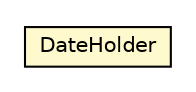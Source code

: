 #!/usr/local/bin/dot
#
# Class diagram 
# Generated by UMLGraph version 5.4 (http://www.umlgraph.org/)
#

digraph G {
	edge [fontname="Helvetica",fontsize=10,labelfontname="Helvetica",labelfontsize=10];
	node [fontname="Helvetica",fontsize=10,shape=plaintext];
	nodesep=0.25;
	ranksep=0.5;
	// hu.sch.kfc.client.util.DateHolder
	c3497 [label=<<table title="hu.sch.kfc.client.util.DateHolder" border="0" cellborder="1" cellspacing="0" cellpadding="2" port="p" bgcolor="lemonChiffon" href="./DateHolder.html">
		<tr><td><table border="0" cellspacing="0" cellpadding="1">
<tr><td align="center" balign="center"> DateHolder </td></tr>
		</table></td></tr>
		</table>>, URL="./DateHolder.html", fontname="Helvetica", fontcolor="black", fontsize=10.0];
}

